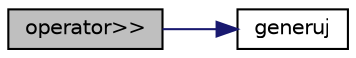 digraph G
{
  edge [fontname="Helvetica",fontsize="10",labelfontname="Helvetica",labelfontsize="10"];
  node [fontname="Helvetica",fontsize="10",shape=record];
  rankdir="LR";
  Node1 [label="operator\>\>",height=0.2,width=0.4,color="black", fillcolor="grey75", style="filled" fontcolor="black"];
  Node1 -> Node2 [color="midnightblue",fontsize="10",style="solid",fontname="Helvetica"];
  Node2 [label="generuj",height=0.2,width=0.4,color="black", fillcolor="white", style="filled",URL="$generator_8cpp.html#a8d9d16c63ca77c9c1eb85a28d3166432",tooltip="generuje plik *.txt o zadanej ilosci danych i nazwie"];
}
